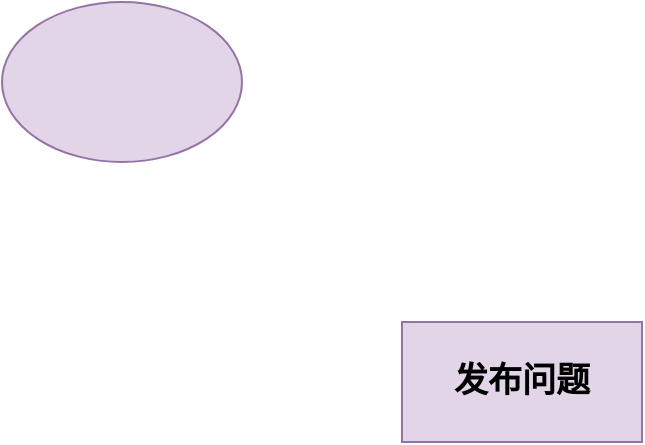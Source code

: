 <mxfile version="21.2.9" type="github">
  <diagram name="第 1 页" id="C6K9CvDlEaFAPa34LXr9">
    <mxGraphModel dx="1081" dy="748" grid="1" gridSize="10" guides="1" tooltips="1" connect="1" arrows="1" fold="1" page="1" pageScale="1" pageWidth="827" pageHeight="1169" math="0" shadow="0">
      <root>
        <mxCell id="0" />
        <mxCell id="1" parent="0" />
        <mxCell id="56aWcW9mlWaPoIm9u7QT-1" value="发布问题" style="rounded=0;whiteSpace=wrap;html=1;fillColor=#e1d5e7;strokeColor=#9673a6;fontFamily=Times New Roman;fontStyle=1;fontSize=17;" vertex="1" parent="1">
          <mxGeometry x="310" y="210" width="120" height="60" as="geometry" />
        </mxCell>
        <mxCell id="56aWcW9mlWaPoIm9u7QT-2" value="" style="ellipse;whiteSpace=wrap;html=1;fillColor=#e1d5e7;strokeColor=#9673a6;" vertex="1" parent="1">
          <mxGeometry x="110" y="50" width="120" height="80" as="geometry" />
        </mxCell>
      </root>
    </mxGraphModel>
  </diagram>
</mxfile>

